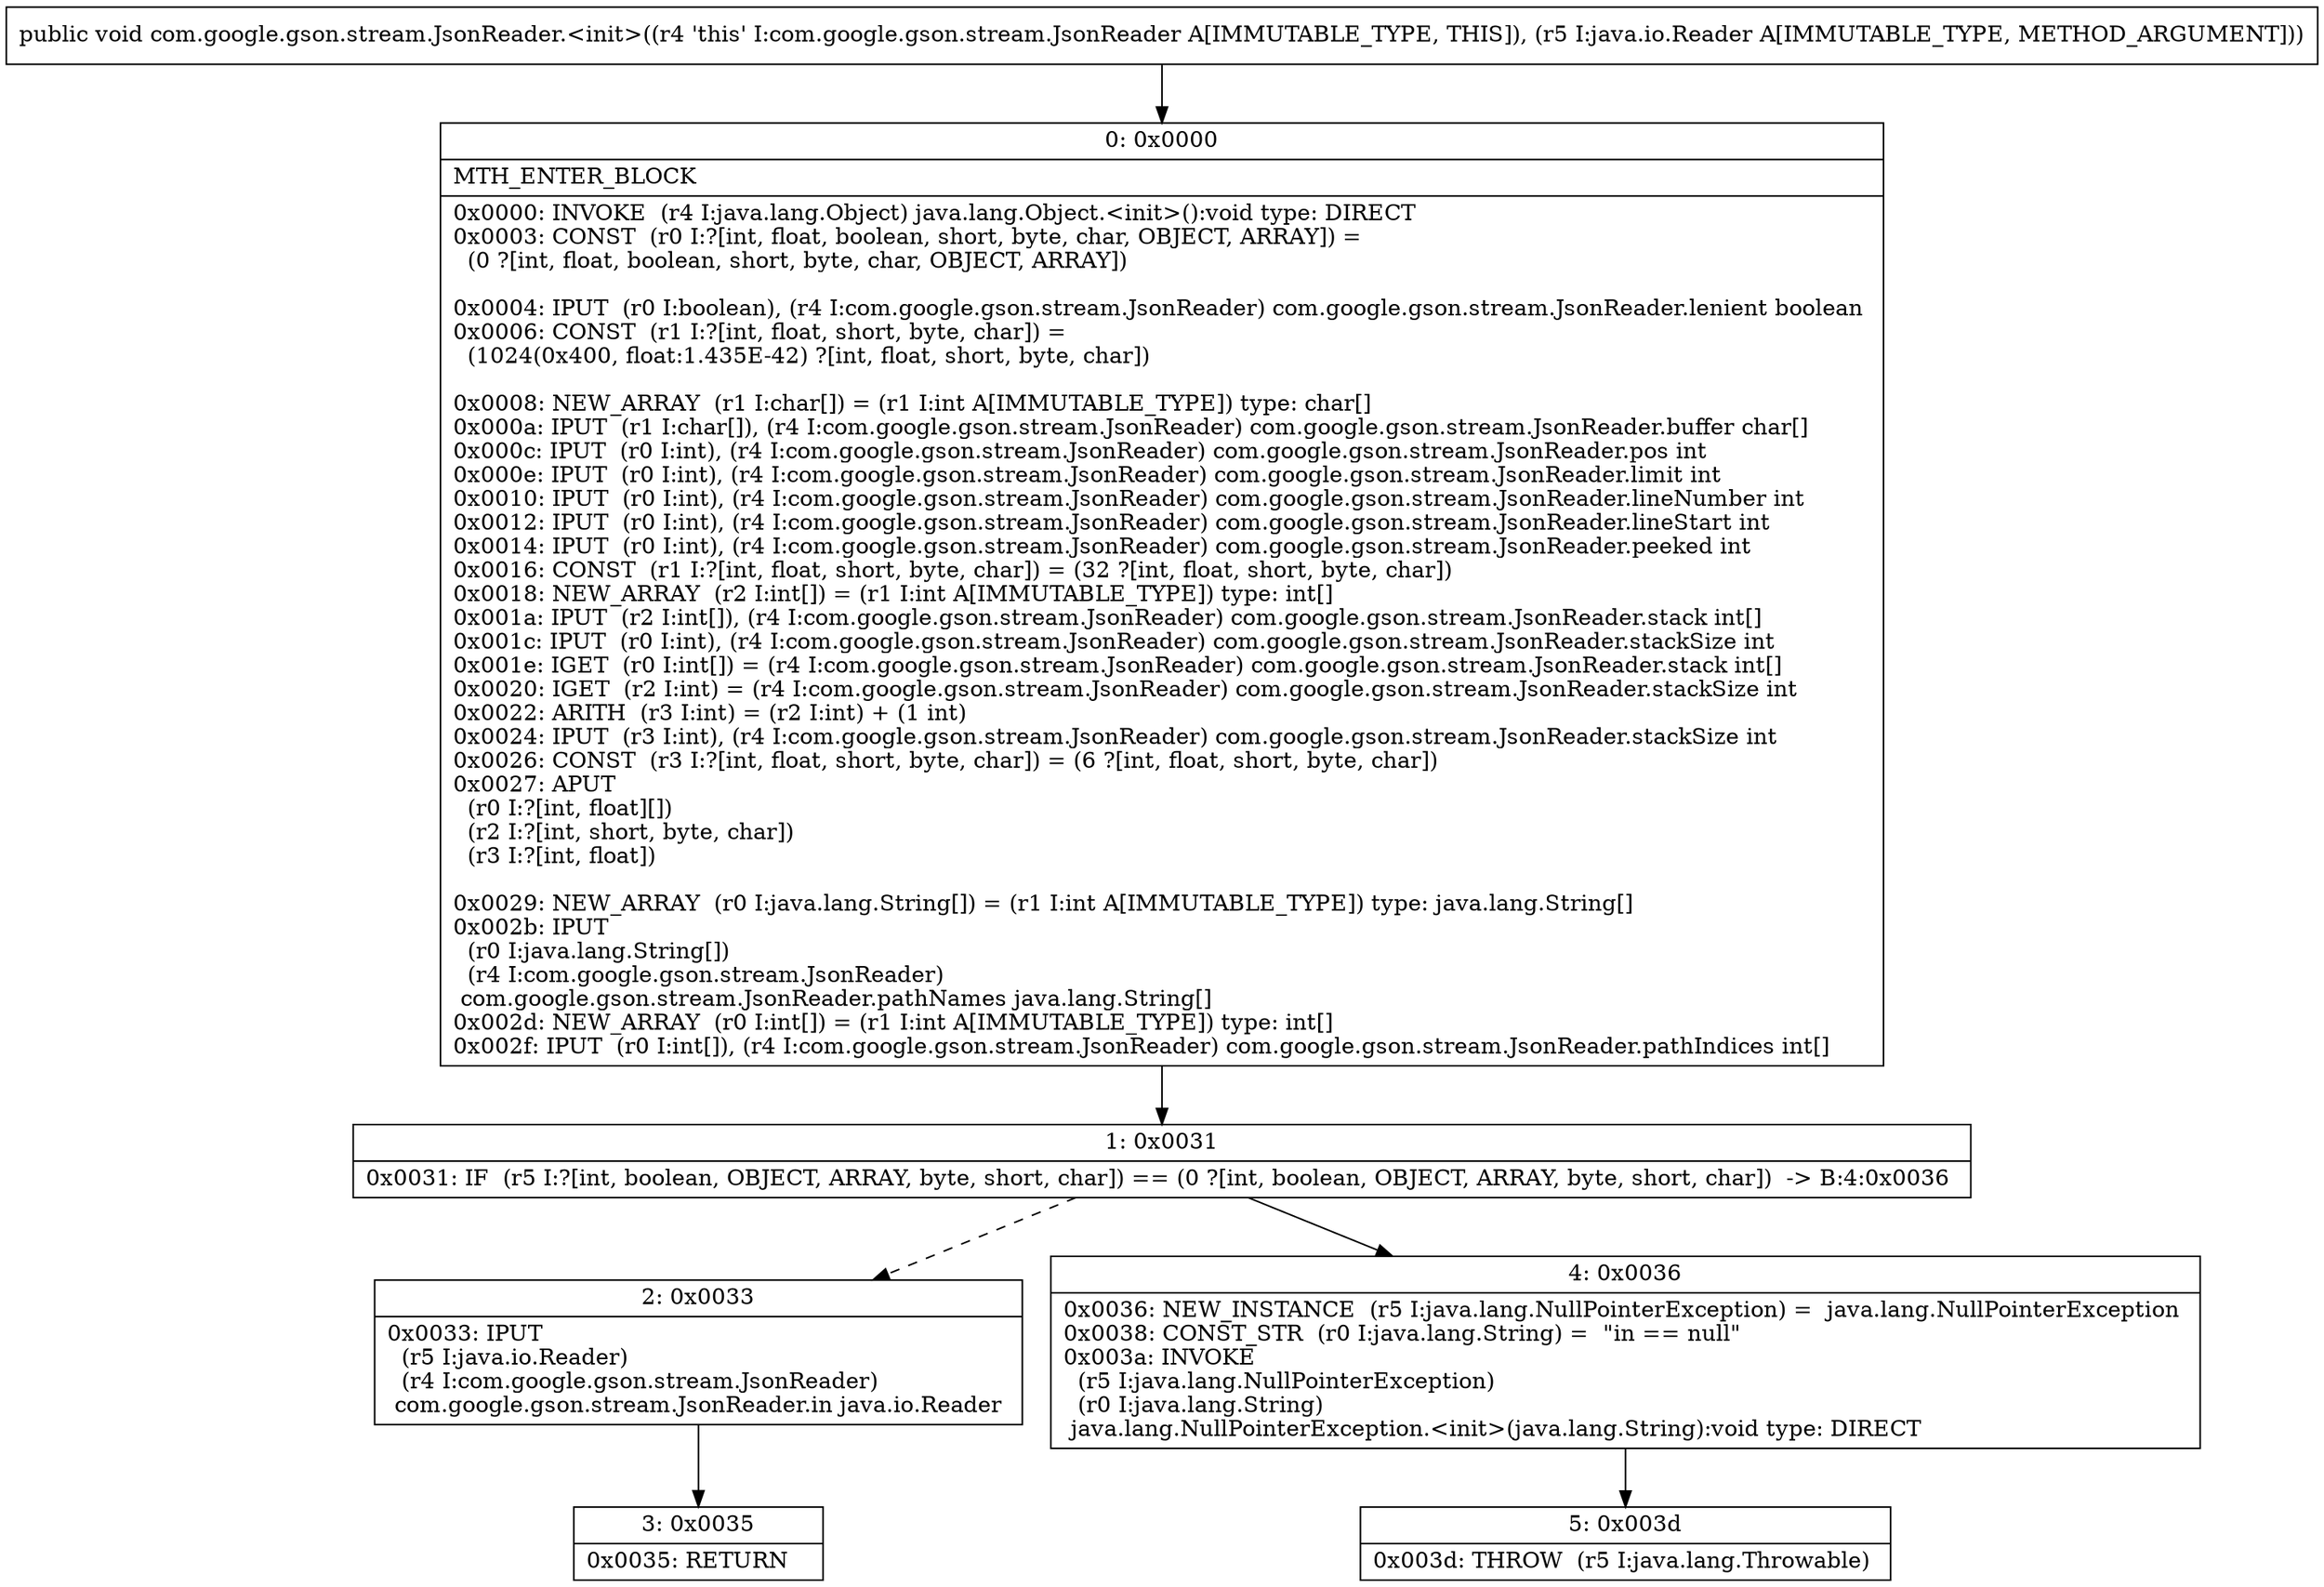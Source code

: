 digraph "CFG forcom.google.gson.stream.JsonReader.\<init\>(Ljava\/io\/Reader;)V" {
Node_0 [shape=record,label="{0\:\ 0x0000|MTH_ENTER_BLOCK\l|0x0000: INVOKE  (r4 I:java.lang.Object) java.lang.Object.\<init\>():void type: DIRECT \l0x0003: CONST  (r0 I:?[int, float, boolean, short, byte, char, OBJECT, ARRAY]) = \l  (0 ?[int, float, boolean, short, byte, char, OBJECT, ARRAY])\l \l0x0004: IPUT  (r0 I:boolean), (r4 I:com.google.gson.stream.JsonReader) com.google.gson.stream.JsonReader.lenient boolean \l0x0006: CONST  (r1 I:?[int, float, short, byte, char]) = \l  (1024(0x400, float:1.435E\-42) ?[int, float, short, byte, char])\l \l0x0008: NEW_ARRAY  (r1 I:char[]) = (r1 I:int A[IMMUTABLE_TYPE]) type: char[] \l0x000a: IPUT  (r1 I:char[]), (r4 I:com.google.gson.stream.JsonReader) com.google.gson.stream.JsonReader.buffer char[] \l0x000c: IPUT  (r0 I:int), (r4 I:com.google.gson.stream.JsonReader) com.google.gson.stream.JsonReader.pos int \l0x000e: IPUT  (r0 I:int), (r4 I:com.google.gson.stream.JsonReader) com.google.gson.stream.JsonReader.limit int \l0x0010: IPUT  (r0 I:int), (r4 I:com.google.gson.stream.JsonReader) com.google.gson.stream.JsonReader.lineNumber int \l0x0012: IPUT  (r0 I:int), (r4 I:com.google.gson.stream.JsonReader) com.google.gson.stream.JsonReader.lineStart int \l0x0014: IPUT  (r0 I:int), (r4 I:com.google.gson.stream.JsonReader) com.google.gson.stream.JsonReader.peeked int \l0x0016: CONST  (r1 I:?[int, float, short, byte, char]) = (32 ?[int, float, short, byte, char]) \l0x0018: NEW_ARRAY  (r2 I:int[]) = (r1 I:int A[IMMUTABLE_TYPE]) type: int[] \l0x001a: IPUT  (r2 I:int[]), (r4 I:com.google.gson.stream.JsonReader) com.google.gson.stream.JsonReader.stack int[] \l0x001c: IPUT  (r0 I:int), (r4 I:com.google.gson.stream.JsonReader) com.google.gson.stream.JsonReader.stackSize int \l0x001e: IGET  (r0 I:int[]) = (r4 I:com.google.gson.stream.JsonReader) com.google.gson.stream.JsonReader.stack int[] \l0x0020: IGET  (r2 I:int) = (r4 I:com.google.gson.stream.JsonReader) com.google.gson.stream.JsonReader.stackSize int \l0x0022: ARITH  (r3 I:int) = (r2 I:int) + (1 int) \l0x0024: IPUT  (r3 I:int), (r4 I:com.google.gson.stream.JsonReader) com.google.gson.stream.JsonReader.stackSize int \l0x0026: CONST  (r3 I:?[int, float, short, byte, char]) = (6 ?[int, float, short, byte, char]) \l0x0027: APUT  \l  (r0 I:?[int, float][])\l  (r2 I:?[int, short, byte, char])\l  (r3 I:?[int, float])\l \l0x0029: NEW_ARRAY  (r0 I:java.lang.String[]) = (r1 I:int A[IMMUTABLE_TYPE]) type: java.lang.String[] \l0x002b: IPUT  \l  (r0 I:java.lang.String[])\l  (r4 I:com.google.gson.stream.JsonReader)\l com.google.gson.stream.JsonReader.pathNames java.lang.String[] \l0x002d: NEW_ARRAY  (r0 I:int[]) = (r1 I:int A[IMMUTABLE_TYPE]) type: int[] \l0x002f: IPUT  (r0 I:int[]), (r4 I:com.google.gson.stream.JsonReader) com.google.gson.stream.JsonReader.pathIndices int[] \l}"];
Node_1 [shape=record,label="{1\:\ 0x0031|0x0031: IF  (r5 I:?[int, boolean, OBJECT, ARRAY, byte, short, char]) == (0 ?[int, boolean, OBJECT, ARRAY, byte, short, char])  \-\> B:4:0x0036 \l}"];
Node_2 [shape=record,label="{2\:\ 0x0033|0x0033: IPUT  \l  (r5 I:java.io.Reader)\l  (r4 I:com.google.gson.stream.JsonReader)\l com.google.gson.stream.JsonReader.in java.io.Reader \l}"];
Node_3 [shape=record,label="{3\:\ 0x0035|0x0035: RETURN   \l}"];
Node_4 [shape=record,label="{4\:\ 0x0036|0x0036: NEW_INSTANCE  (r5 I:java.lang.NullPointerException) =  java.lang.NullPointerException \l0x0038: CONST_STR  (r0 I:java.lang.String) =  \"in == null\" \l0x003a: INVOKE  \l  (r5 I:java.lang.NullPointerException)\l  (r0 I:java.lang.String)\l java.lang.NullPointerException.\<init\>(java.lang.String):void type: DIRECT \l}"];
Node_5 [shape=record,label="{5\:\ 0x003d|0x003d: THROW  (r5 I:java.lang.Throwable) \l}"];
MethodNode[shape=record,label="{public void com.google.gson.stream.JsonReader.\<init\>((r4 'this' I:com.google.gson.stream.JsonReader A[IMMUTABLE_TYPE, THIS]), (r5 I:java.io.Reader A[IMMUTABLE_TYPE, METHOD_ARGUMENT])) }"];
MethodNode -> Node_0;
Node_0 -> Node_1;
Node_1 -> Node_2[style=dashed];
Node_1 -> Node_4;
Node_2 -> Node_3;
Node_4 -> Node_5;
}

